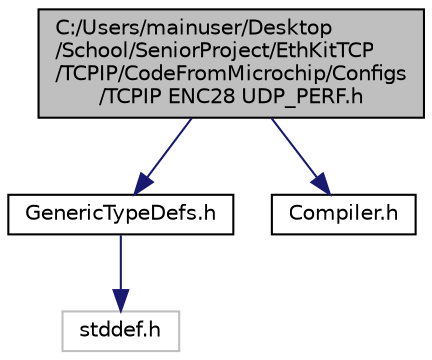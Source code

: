 digraph "C:/Users/mainuser/Desktop/School/SeniorProject/EthKitTCP/TCPIP/CodeFromMicrochip/Configs/TCPIP ENC28 UDP_PERF.h"
{
  edge [fontname="Helvetica",fontsize="10",labelfontname="Helvetica",labelfontsize="10"];
  node [fontname="Helvetica",fontsize="10",shape=record];
  Node1 [label="C:/Users/mainuser/Desktop\l/School/SeniorProject/EthKitTCP\l/TCPIP/CodeFromMicrochip/Configs\l/TCPIP ENC28 UDP_PERF.h",height=0.2,width=0.4,color="black", fillcolor="grey75", style="filled", fontcolor="black"];
  Node1 -> Node2 [color="midnightblue",fontsize="10",style="solid"];
  Node2 [label="GenericTypeDefs.h",height=0.2,width=0.4,color="black", fillcolor="white", style="filled",URL="$_generic_type_defs_8h.html"];
  Node2 -> Node3 [color="midnightblue",fontsize="10",style="solid"];
  Node3 [label="stddef.h",height=0.2,width=0.4,color="grey75", fillcolor="white", style="filled"];
  Node1 -> Node4 [color="midnightblue",fontsize="10",style="solid"];
  Node4 [label="Compiler.h",height=0.2,width=0.4,color="black", fillcolor="white", style="filled",URL="$_compiler_8h.html"];
}
